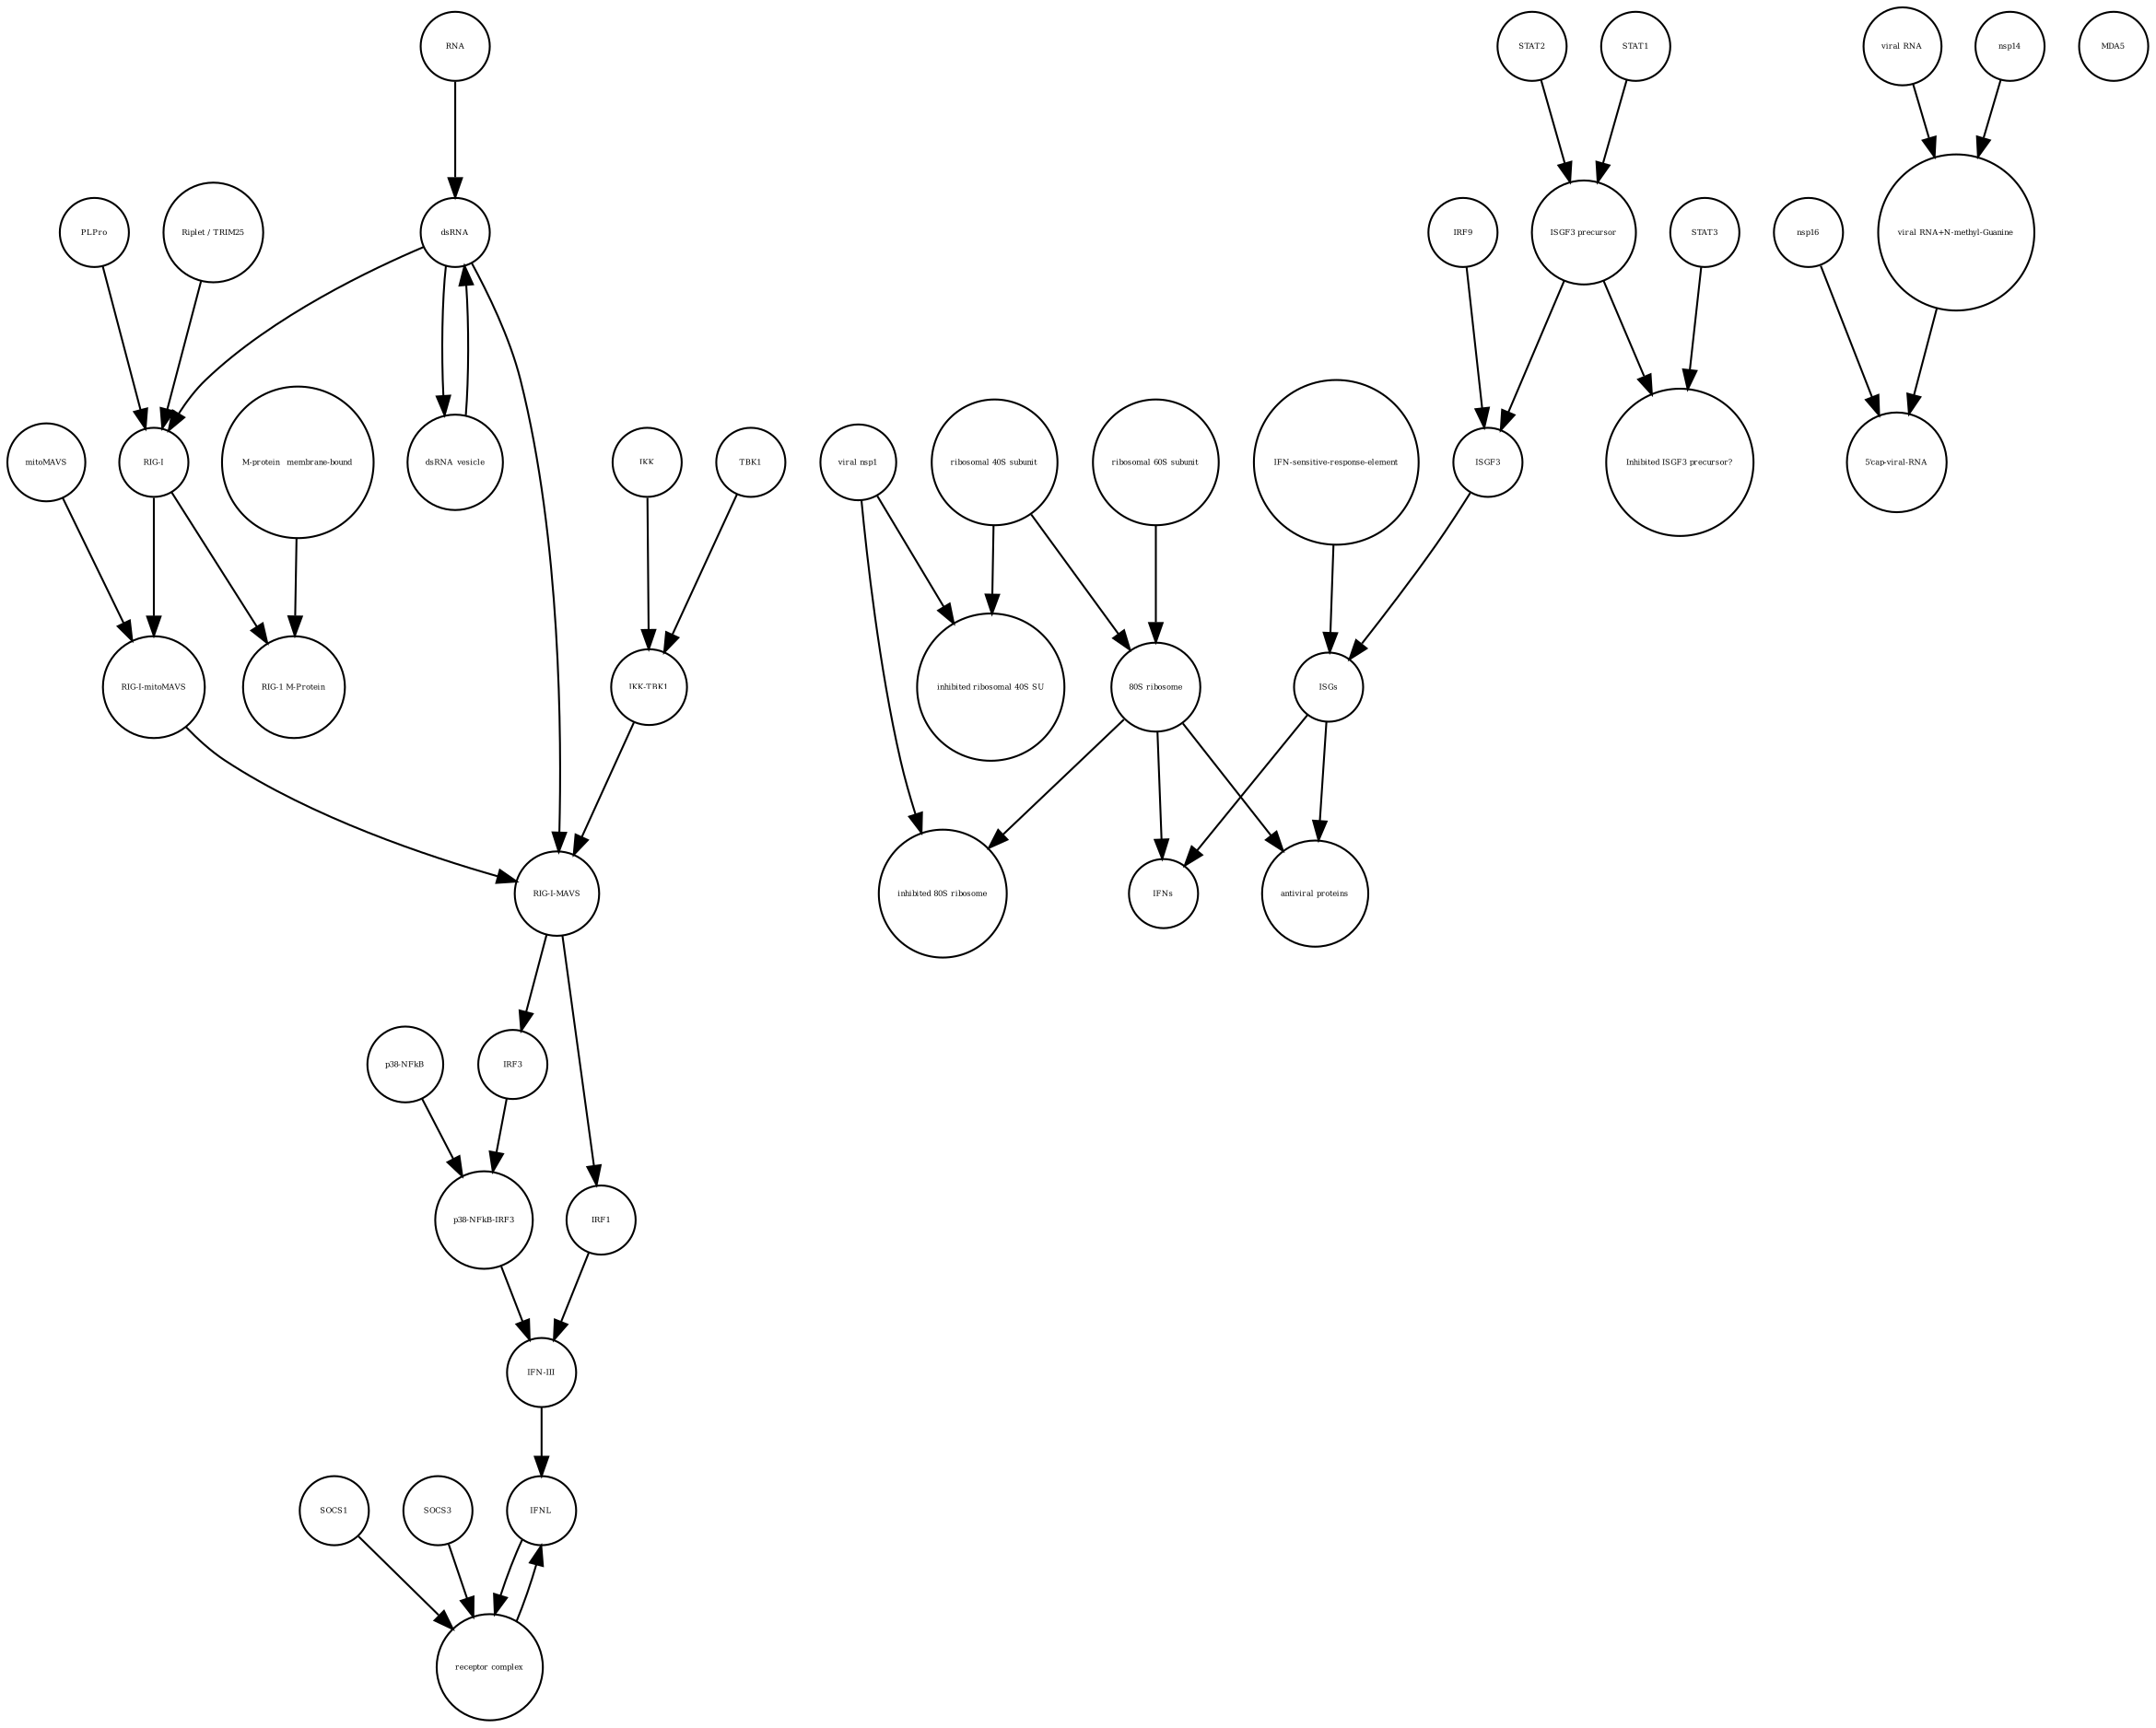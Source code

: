strict digraph  {
IRF1 [annotation="", bipartite=0, cls=macromolecule, fontsize=4, label=IRF1, shape=circle];
"receptor complex" [annotation="", bipartite=0, cls=complex, fontsize=4, label="receptor complex", shape=circle];
dsRNA [annotation="", bipartite=0, cls="nucleic acid feature", fontsize=4, label=dsRNA, shape=circle];
SOCS1 [annotation="", bipartite=0, cls=macromolecule, fontsize=4, label=SOCS1, shape=circle];
"RIG-I-mitoMAVS" [annotation="", bipartite=0, cls=complex, fontsize=4, label="RIG-I-mitoMAVS", shape=circle];
"inhibited ribosomal 40S SU" [annotation="urn_miriam_doi_10.1101%2F2020.05.18.102467", bipartite=0, cls=complex, fontsize=4, label="inhibited ribosomal 40S SU", shape=circle];
"antiviral proteins" [annotation="", bipartite=0, cls=macromolecule, fontsize=4, label="antiviral proteins", shape=circle];
"inhibited 80S ribosome" [annotation="", bipartite=0, cls=complex, fontsize=4, label="inhibited 80S ribosome", shape=circle];
"Inhibited ISGF3 precursor?" [annotation="", bipartite=0, cls=complex, fontsize=4, label="Inhibited ISGF3 precursor?", shape=circle];
PLPro [annotation="", bipartite=0, cls=macromolecule, fontsize=4, label=PLPro, shape=circle];
"IFN-sensitive-response-element" [annotation="", bipartite=0, cls="nucleic acid feature", fontsize=4, label="IFN-sensitive-response-element", shape=circle];
dsRNA_vesicle [annotation="", bipartite=0, cls="nucleic acid feature", fontsize=4, label=dsRNA_vesicle, shape=circle];
IFNL [annotation="", bipartite=0, cls=macromolecule, fontsize=4, label=IFNL, shape=circle];
"viral RNA+N-methyl-Guanine" [annotation="", bipartite=0, cls="nucleic acid feature", fontsize=4, label="viral RNA+N-methyl-Guanine", shape=circle];
"IFN-III" [annotation="", bipartite=0, cls=macromolecule, fontsize=4, label="IFN-III", shape=circle];
"viral nsp1" [annotation="", bipartite=0, cls=macromolecule, fontsize=4, label="viral nsp1", shape=circle];
"ISGF3 precursor" [annotation="", bipartite=0, cls=complex, fontsize=4, label="ISGF3 precursor", shape=circle];
IRF9 [annotation="", bipartite=0, cls=macromolecule, fontsize=4, label=IRF9, shape=circle];
"Riplet / TRIM25" [annotation="", bipartite=0, cls=macromolecule, fontsize=4, label="Riplet / TRIM25", shape=circle];
"ribosomal 60S subunit" [annotation="", bipartite=0, cls=complex, fontsize=4, label="ribosomal 60S subunit", shape=circle];
"ribosomal 40S subunit" [annotation="", bipartite=0, cls=complex, fontsize=4, label="ribosomal 40S subunit", shape=circle];
ISGs [annotation="", bipartite=0, cls="nucleic acid feature", fontsize=4, label=ISGs, shape=circle];
"80S ribosome" [annotation="", bipartite=0, cls=complex, fontsize=4, label="80S ribosome", shape=circle];
"M-protein_ membrane-bound" [annotation="", bipartite=0, cls=macromolecule, fontsize=4, label="M-protein_ membrane-bound", shape=circle];
mitoMAVS [annotation="", bipartite=0, cls=macromolecule, fontsize=4, label=mitoMAVS, shape=circle];
"p38-NFkB-IRF3" [annotation="", bipartite=0, cls=complex, fontsize=4, label="p38-NFkB-IRF3", shape=circle];
"RIG-I" [annotation="", bipartite=0, cls=macromolecule, fontsize=4, label="RIG-I", shape=circle];
IKK [annotation="", bipartite=0, cls=macromolecule, fontsize=4, label=IKK, shape=circle];
STAT2 [annotation="", bipartite=0, cls=macromolecule, fontsize=4, label=STAT2, shape=circle];
"IKK-TBK1" [annotation="", bipartite=0, cls=complex, fontsize=4, label="IKK-TBK1", shape=circle];
"RIG-I-MAVS" [annotation="", bipartite=0, cls=complex, fontsize=4, label="RIG-I-MAVS", shape=circle];
SOCS3 [annotation="", bipartite=0, cls=macromolecule, fontsize=4, label=SOCS3, shape=circle];
"viral RNA" [annotation="", bipartite=0, cls="nucleic acid feature", fontsize=4, label="viral RNA", shape=circle];
"p38-NFkB" [annotation="", bipartite=0, cls=complex, fontsize=4, label="p38-NFkB", shape=circle];
IRF3 [annotation="", bipartite=0, cls=macromolecule, fontsize=4, label=IRF3, shape=circle];
STAT1 [annotation="", bipartite=0, cls=macromolecule, fontsize=4, label=STAT1, shape=circle];
"5'cap-viral-RNA" [annotation="", bipartite=0, cls="nucleic acid feature", fontsize=4, label="5'cap-viral-RNA", shape=circle];
IFNs [annotation="", bipartite=0, cls=macromolecule, fontsize=4, label=IFNs, shape=circle];
"RIG-1 M-Protein" [annotation="", bipartite=0, cls=complex, fontsize=4, label="RIG-1 M-Protein", shape=circle];
RNA [annotation="", bipartite=0, cls="nucleic acid feature", fontsize=4, label=RNA, shape=circle];
nsp16 [annotation="", bipartite=0, cls=macromolecule, fontsize=4, label=nsp16, shape=circle];
nsp14 [annotation="", bipartite=0, cls=macromolecule, fontsize=4, label=nsp14, shape=circle];
TBK1 [annotation="", bipartite=0, cls=macromolecule, fontsize=4, label=TBK1, shape=circle];
ISGF3 [annotation="", bipartite=0, cls=complex, fontsize=4, label=ISGF3, shape=circle];
STAT3 [annotation="", bipartite=0, cls=macromolecule, fontsize=4, label=STAT3, shape=circle];
MDA5 [annotation="", bipartite=0, cls=macromolecule, fontsize=4, label=MDA5, shape=circle];
IRF1 -> "IFN-III"  [annotation="", interaction_type=stimulation];
"receptor complex" -> IFNL  [annotation="", interaction_type=production];
dsRNA -> "RIG-I-MAVS"  [annotation="", interaction_type="necessary stimulation"];
dsRNA -> "RIG-I"  [annotation="", interaction_type="necessary stimulation"];
dsRNA -> dsRNA_vesicle  [annotation="", interaction_type=production];
SOCS1 -> "receptor complex"  [annotation="", interaction_type=production];
"RIG-I-mitoMAVS" -> "RIG-I-MAVS"  [annotation="", interaction_type=production];
PLPro -> "RIG-I"  [annotation="", interaction_type=catalysis];
"IFN-sensitive-response-element" -> ISGs  [annotation="", interaction_type=production];
dsRNA_vesicle -> dsRNA  [annotation="", interaction_type=production];
IFNL -> "receptor complex"  [annotation="", interaction_type=stimulation];
"viral RNA+N-methyl-Guanine" -> "5'cap-viral-RNA"  [annotation="", interaction_type=production];
"IFN-III" -> IFNL  [annotation="", interaction_type=production];
"viral nsp1" -> "inhibited ribosomal 40S SU"  [annotation="", interaction_type=production];
"viral nsp1" -> "inhibited 80S ribosome"  [annotation="", interaction_type=production];
"ISGF3 precursor" -> ISGF3  [annotation="", interaction_type=production];
"ISGF3 precursor" -> "Inhibited ISGF3 precursor?"  [annotation="", interaction_type=production];
IRF9 -> ISGF3  [annotation="", interaction_type=production];
"Riplet / TRIM25" -> "RIG-I"  [annotation="", interaction_type=catalysis];
"ribosomal 60S subunit" -> "80S ribosome"  [annotation="", interaction_type=production];
"ribosomal 40S subunit" -> "80S ribosome"  [annotation="", interaction_type=production];
"ribosomal 40S subunit" -> "inhibited ribosomal 40S SU"  [annotation="", interaction_type=production];
ISGs -> IFNs  [annotation="", interaction_type=production];
ISGs -> "antiviral proteins"  [annotation="", interaction_type=production];
"80S ribosome" -> IFNs  [annotation="", interaction_type=catalysis];
"80S ribosome" -> "inhibited 80S ribosome"  [annotation="", interaction_type=production];
"80S ribosome" -> "antiviral proteins"  [annotation="", interaction_type=catalysis];
"M-protein_ membrane-bound" -> "RIG-1 M-Protein"  [annotation="", interaction_type=production];
mitoMAVS -> "RIG-I-mitoMAVS"  [annotation="", interaction_type=production];
"p38-NFkB-IRF3" -> "IFN-III"  [annotation="", interaction_type=stimulation];
"RIG-I" -> "RIG-I-mitoMAVS"  [annotation="", interaction_type=production];
"RIG-I" -> "RIG-1 M-Protein"  [annotation="", interaction_type=production];
IKK -> "IKK-TBK1"  [annotation="", interaction_type=production];
STAT2 -> "ISGF3 precursor"  [annotation="", interaction_type=production];
"IKK-TBK1" -> "RIG-I-MAVS"  [annotation="", interaction_type=production];
"RIG-I-MAVS" -> IRF1  [annotation="", interaction_type=catalysis];
"RIG-I-MAVS" -> IRF3  [annotation="", interaction_type=stimulation];
SOCS3 -> "receptor complex"  [annotation="", interaction_type=production];
"viral RNA" -> "viral RNA+N-methyl-Guanine"  [annotation="", interaction_type=production];
"p38-NFkB" -> "p38-NFkB-IRF3"  [annotation="", interaction_type=production];
IRF3 -> "p38-NFkB-IRF3"  [annotation="", interaction_type=production];
STAT1 -> "ISGF3 precursor"  [annotation="", interaction_type=production];
RNA -> dsRNA  [annotation="", interaction_type=production];
nsp16 -> "5'cap-viral-RNA"  [annotation="urn_miriam_doi_10.1016%2Fj.chom.2020.05.008", interaction_type=catalysis];
nsp14 -> "viral RNA+N-methyl-Guanine"  [annotation="", interaction_type=catalysis];
TBK1 -> "IKK-TBK1"  [annotation="", interaction_type=production];
ISGF3 -> ISGs  [annotation="", interaction_type="necessary stimulation"];
STAT3 -> "Inhibited ISGF3 precursor?"  [annotation="", interaction_type=production];
}

